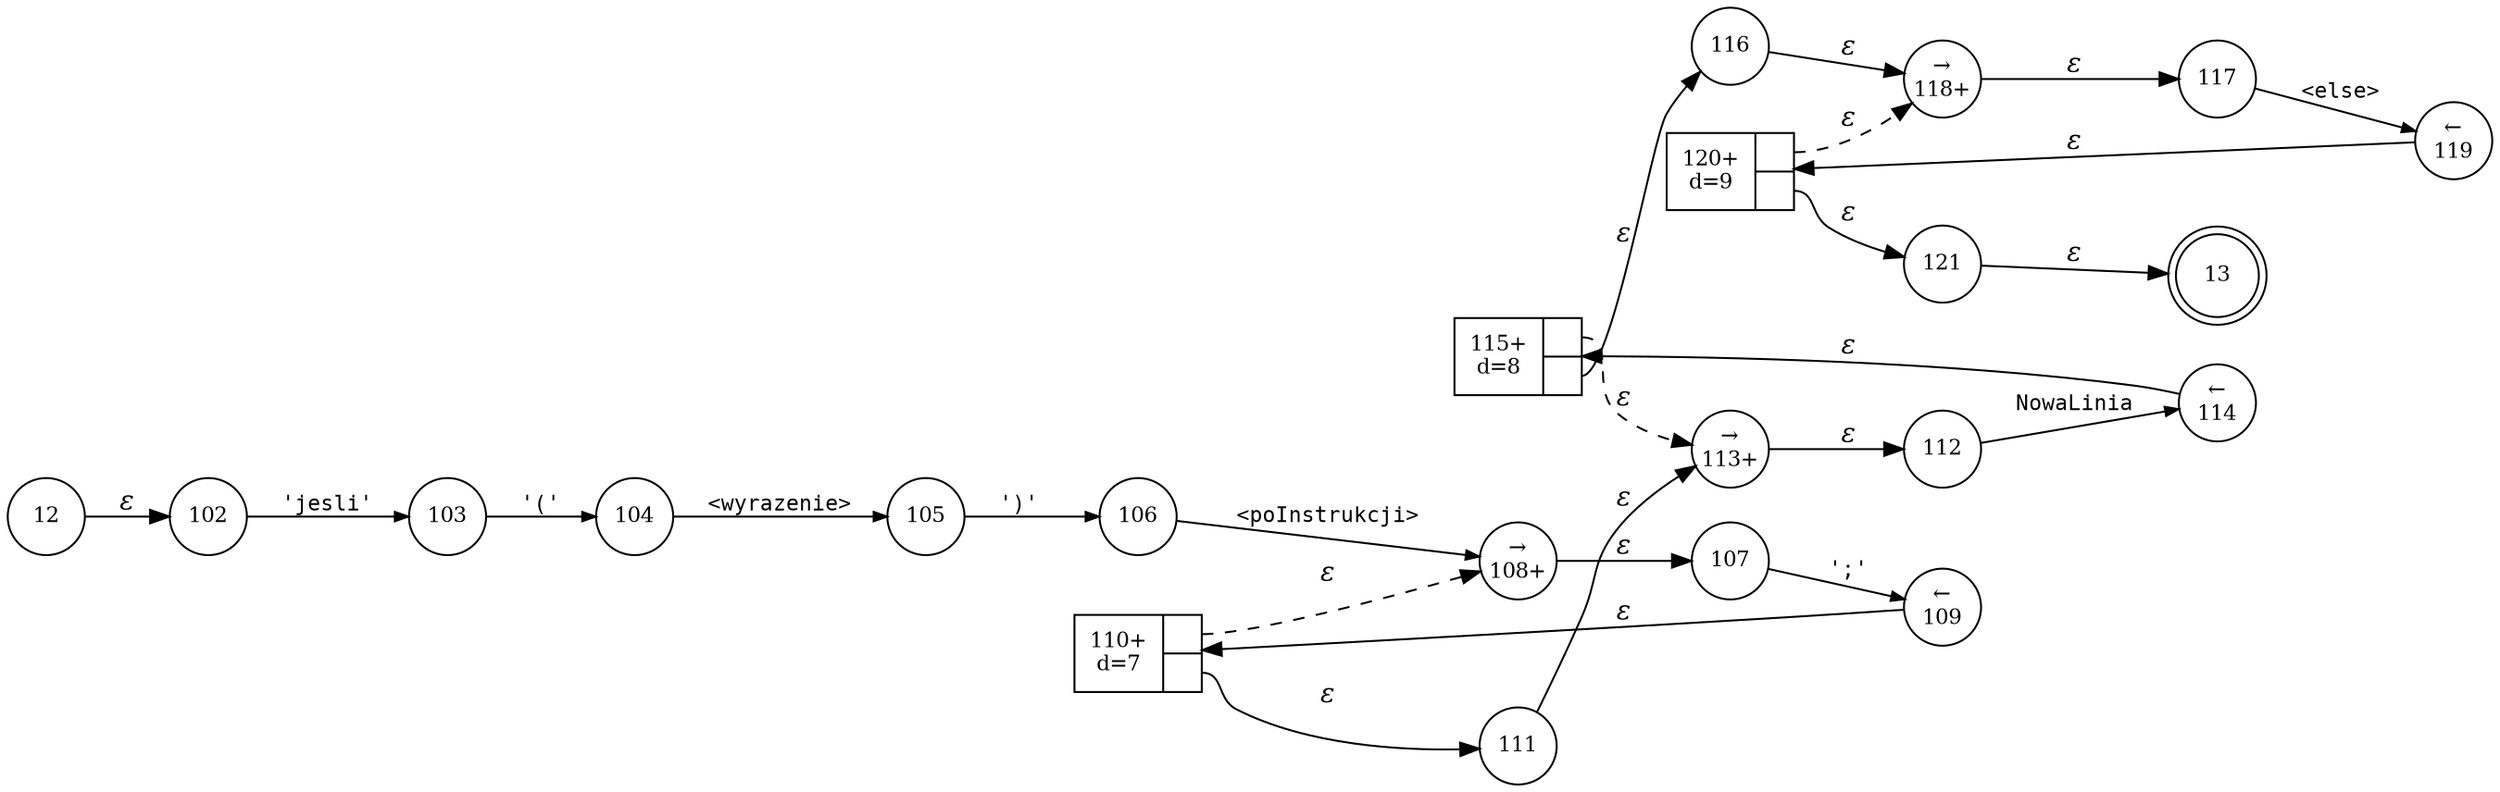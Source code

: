 digraph ATN {
rankdir=LR;
s13[fontsize=11, label="13", shape=doublecircle, fixedsize=true, width=.6];
s102[fontsize=11,label="102", shape=circle, fixedsize=true, width=.55, peripheries=1];
s103[fontsize=11,label="103", shape=circle, fixedsize=true, width=.55, peripheries=1];
s104[fontsize=11,label="104", shape=circle, fixedsize=true, width=.55, peripheries=1];
s105[fontsize=11,label="105", shape=circle, fixedsize=true, width=.55, peripheries=1];
s106[fontsize=11,label="106", shape=circle, fixedsize=true, width=.55, peripheries=1];
s107[fontsize=11,label="107", shape=circle, fixedsize=true, width=.55, peripheries=1];
s12[fontsize=11,label="12", shape=circle, fixedsize=true, width=.55, peripheries=1];
s108[fontsize=11,label="&rarr;\n108+", shape=circle, fixedsize=true, width=.55, peripheries=1];
s109[fontsize=11,label="&larr;\n109", shape=circle, fixedsize=true, width=.55, peripheries=1];
s110[fontsize=11,label="{110+\nd=7|{<p0>|<p1>}}", shape=record, fixedsize=false, peripheries=1];
s111[fontsize=11,label="111", shape=circle, fixedsize=true, width=.55, peripheries=1];
s112[fontsize=11,label="112", shape=circle, fixedsize=true, width=.55, peripheries=1];
s113[fontsize=11,label="&rarr;\n113+", shape=circle, fixedsize=true, width=.55, peripheries=1];
s114[fontsize=11,label="&larr;\n114", shape=circle, fixedsize=true, width=.55, peripheries=1];
s115[fontsize=11,label="{115+\nd=8|{<p0>|<p1>}}", shape=record, fixedsize=false, peripheries=1];
s116[fontsize=11,label="116", shape=circle, fixedsize=true, width=.55, peripheries=1];
s117[fontsize=11,label="117", shape=circle, fixedsize=true, width=.55, peripheries=1];
s118[fontsize=11,label="&rarr;\n118+", shape=circle, fixedsize=true, width=.55, peripheries=1];
s119[fontsize=11,label="&larr;\n119", shape=circle, fixedsize=true, width=.55, peripheries=1];
s120[fontsize=11,label="{120+\nd=9|{<p0>|<p1>}}", shape=record, fixedsize=false, peripheries=1];
s121[fontsize=11,label="121", shape=circle, fixedsize=true, width=.55, peripheries=1];
s12 -> s102 [fontname="Times-Italic", label="&epsilon;"];
s102 -> s103 [fontsize=11, fontname="Courier", arrowsize=.7, label = "'jesli'", arrowhead = normal];
s103 -> s104 [fontsize=11, fontname="Courier", arrowsize=.7, label = "'('", arrowhead = normal];
s104 -> s105 [fontsize=11, fontname="Courier", arrowsize=.7, label = "<wyrazenie>", arrowhead = normal];
s105 -> s106 [fontsize=11, fontname="Courier", arrowsize=.7, label = "')'", arrowhead = normal];
s106 -> s108 [fontsize=11, fontname="Courier", arrowsize=.7, label = "<poInstrukcji>", arrowhead = normal];
s108 -> s107 [fontname="Times-Italic", label="&epsilon;"];
s107 -> s109 [fontsize=11, fontname="Courier", arrowsize=.7, label = "';'", arrowhead = normal];
s109 -> s110 [fontname="Times-Italic", label="&epsilon;"];
s110:p0 -> s108 [fontname="Times-Italic", label="&epsilon;", style="dashed"];
s110:p1 -> s111 [fontname="Times-Italic", label="&epsilon;"];
s111 -> s113 [fontname="Times-Italic", label="&epsilon;"];
s113 -> s112 [fontname="Times-Italic", label="&epsilon;"];
s112 -> s114 [fontsize=11, fontname="Courier", arrowsize=.7, label = "NowaLinia", arrowhead = normal];
s114 -> s115 [fontname="Times-Italic", label="&epsilon;"];
s115:p0 -> s113 [fontname="Times-Italic", label="&epsilon;", style="dashed"];
s115:p1 -> s116 [fontname="Times-Italic", label="&epsilon;"];
s116 -> s118 [fontname="Times-Italic", label="&epsilon;"];
s118 -> s117 [fontname="Times-Italic", label="&epsilon;"];
s117 -> s119 [fontsize=11, fontname="Courier", arrowsize=.7, label = "<else>", arrowhead = normal];
s119 -> s120 [fontname="Times-Italic", label="&epsilon;"];
s120:p0 -> s118 [fontname="Times-Italic", label="&epsilon;", style="dashed"];
s120:p1 -> s121 [fontname="Times-Italic", label="&epsilon;"];
s121 -> s13 [fontname="Times-Italic", label="&epsilon;"];
}